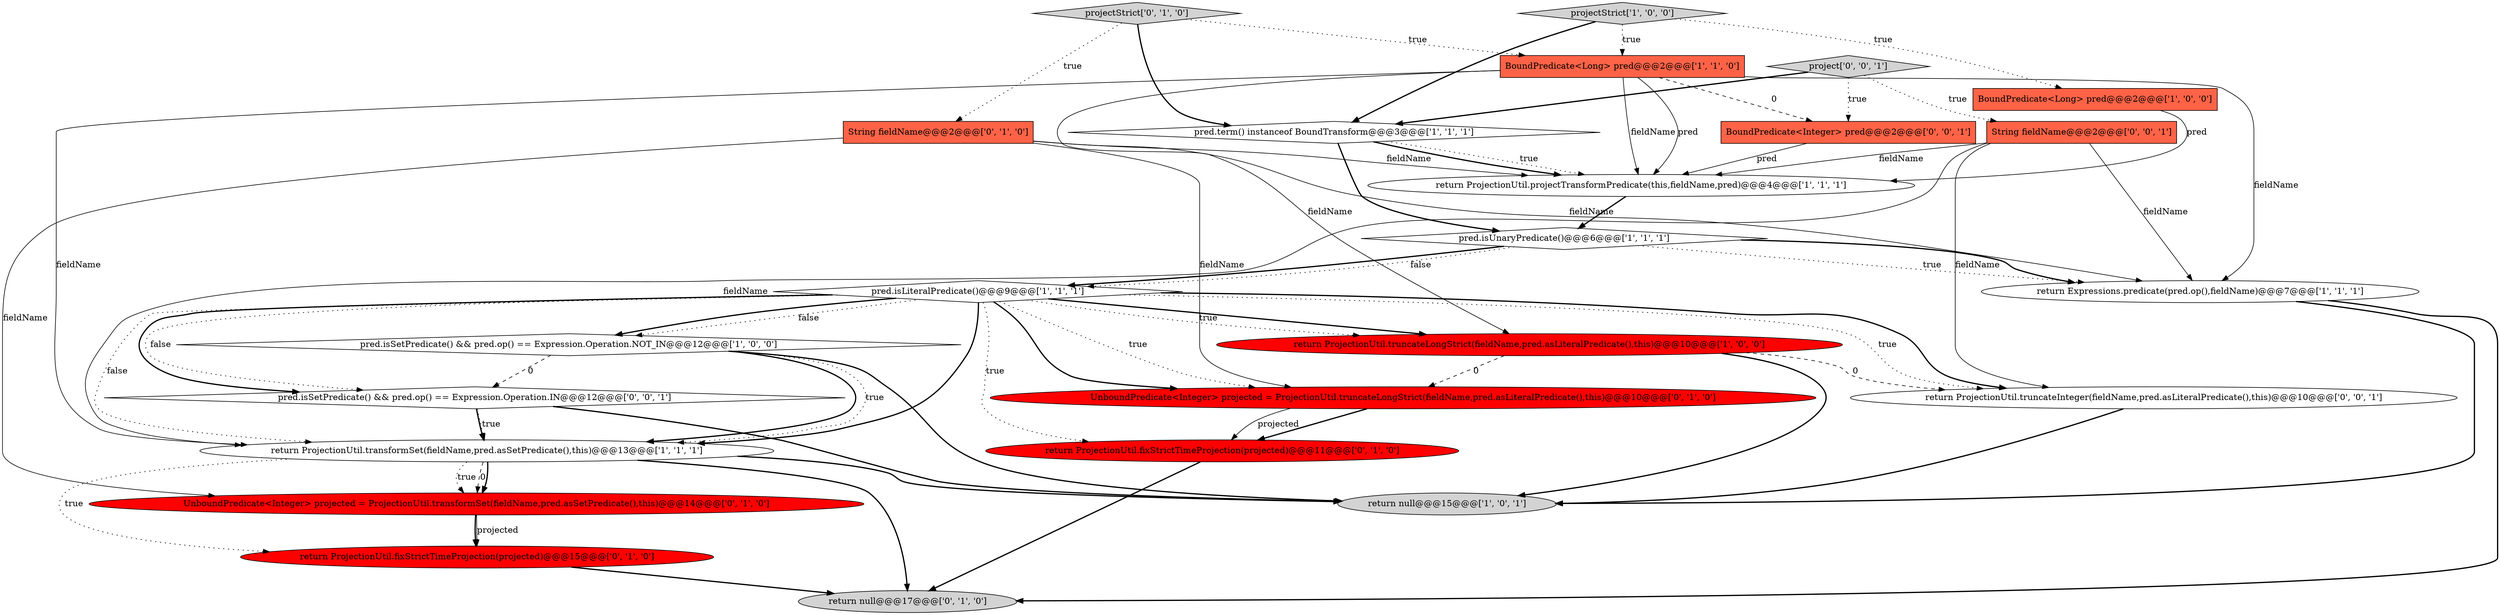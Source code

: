 digraph {
22 [style = filled, label = "BoundPredicate<Integer> pred@@@2@@@['0', '0', '1']", fillcolor = tomato, shape = box image = "AAA0AAABBB3BBB"];
17 [style = filled, label = "return ProjectionUtil.fixStrictTimeProjection(projected)@@@11@@@['0', '1', '0']", fillcolor = red, shape = ellipse image = "AAA1AAABBB2BBB"];
7 [style = filled, label = "return ProjectionUtil.truncateLongStrict(fieldName,pred.asLiteralPredicate(),this)@@@10@@@['1', '0', '0']", fillcolor = red, shape = ellipse image = "AAA1AAABBB1BBB"];
12 [style = filled, label = "return ProjectionUtil.fixStrictTimeProjection(projected)@@@15@@@['0', '1', '0']", fillcolor = red, shape = ellipse image = "AAA1AAABBB2BBB"];
3 [style = filled, label = "BoundPredicate<Long> pred@@@2@@@['1', '0', '0']", fillcolor = tomato, shape = box image = "AAA0AAABBB1BBB"];
4 [style = filled, label = "return ProjectionUtil.projectTransformPredicate(this,fieldName,pred)@@@4@@@['1', '1', '1']", fillcolor = white, shape = ellipse image = "AAA0AAABBB1BBB"];
16 [style = filled, label = "UnboundPredicate<Integer> projected = ProjectionUtil.truncateLongStrict(fieldName,pred.asLiteralPredicate(),this)@@@10@@@['0', '1', '0']", fillcolor = red, shape = ellipse image = "AAA1AAABBB2BBB"];
13 [style = filled, label = "String fieldName@@@2@@@['0', '1', '0']", fillcolor = tomato, shape = box image = "AAA0AAABBB2BBB"];
20 [style = filled, label = "return ProjectionUtil.truncateInteger(fieldName,pred.asLiteralPredicate(),this)@@@10@@@['0', '0', '1']", fillcolor = white, shape = ellipse image = "AAA0AAABBB3BBB"];
0 [style = filled, label = "pred.isLiteralPredicate()@@@9@@@['1', '1', '1']", fillcolor = white, shape = diamond image = "AAA0AAABBB1BBB"];
9 [style = filled, label = "return ProjectionUtil.transformSet(fieldName,pred.asSetPredicate(),this)@@@13@@@['1', '1', '1']", fillcolor = white, shape = ellipse image = "AAA0AAABBB1BBB"];
11 [style = filled, label = "pred.term() instanceof BoundTransform@@@3@@@['1', '1', '1']", fillcolor = white, shape = diamond image = "AAA0AAABBB1BBB"];
8 [style = filled, label = "return null@@@15@@@['1', '0', '1']", fillcolor = lightgray, shape = ellipse image = "AAA0AAABBB1BBB"];
15 [style = filled, label = "return null@@@17@@@['0', '1', '0']", fillcolor = lightgray, shape = ellipse image = "AAA0AAABBB2BBB"];
2 [style = filled, label = "return Expressions.predicate(pred.op(),fieldName)@@@7@@@['1', '1', '1']", fillcolor = white, shape = ellipse image = "AAA0AAABBB1BBB"];
5 [style = filled, label = "pred.isSetPredicate() && pred.op() == Expression.Operation.NOT_IN@@@12@@@['1', '0', '0']", fillcolor = white, shape = diamond image = "AAA0AAABBB1BBB"];
19 [style = filled, label = "String fieldName@@@2@@@['0', '0', '1']", fillcolor = tomato, shape = box image = "AAA0AAABBB3BBB"];
14 [style = filled, label = "projectStrict['0', '1', '0']", fillcolor = lightgray, shape = diamond image = "AAA0AAABBB2BBB"];
6 [style = filled, label = "BoundPredicate<Long> pred@@@2@@@['1', '1', '0']", fillcolor = tomato, shape = box image = "AAA0AAABBB1BBB"];
23 [style = filled, label = "pred.isSetPredicate() && pred.op() == Expression.Operation.IN@@@12@@@['0', '0', '1']", fillcolor = white, shape = diamond image = "AAA0AAABBB3BBB"];
21 [style = filled, label = "project['0', '0', '1']", fillcolor = lightgray, shape = diamond image = "AAA0AAABBB3BBB"];
10 [style = filled, label = "projectStrict['1', '0', '0']", fillcolor = lightgray, shape = diamond image = "AAA0AAABBB1BBB"];
18 [style = filled, label = "UnboundPredicate<Integer> projected = ProjectionUtil.transformSet(fieldName,pred.asSetPredicate(),this)@@@14@@@['0', '1', '0']", fillcolor = red, shape = ellipse image = "AAA1AAABBB2BBB"];
1 [style = filled, label = "pred.isUnaryPredicate()@@@6@@@['1', '1', '1']", fillcolor = white, shape = diamond image = "AAA0AAABBB1BBB"];
5->8 [style = bold, label=""];
18->12 [style = solid, label="projected"];
22->4 [style = solid, label="pred"];
10->6 [style = dotted, label="true"];
9->12 [style = dotted, label="true"];
0->16 [style = bold, label=""];
0->9 [style = bold, label=""];
13->16 [style = solid, label="fieldName"];
5->9 [style = bold, label=""];
19->4 [style = solid, label="fieldName"];
11->1 [style = bold, label=""];
7->16 [style = dashed, label="0"];
5->23 [style = dashed, label="0"];
9->18 [style = dashed, label="0"];
11->4 [style = bold, label=""];
19->2 [style = solid, label="fieldName"];
12->15 [style = bold, label=""];
18->12 [style = bold, label=""];
0->20 [style = dotted, label="true"];
10->3 [style = dotted, label="true"];
7->20 [style = dashed, label="0"];
21->22 [style = dotted, label="true"];
6->9 [style = solid, label="fieldName"];
19->9 [style = solid, label="fieldName"];
11->4 [style = dotted, label="true"];
1->0 [style = bold, label=""];
16->17 [style = bold, label=""];
6->4 [style = solid, label="fieldName"];
7->8 [style = bold, label=""];
9->8 [style = bold, label=""];
0->23 [style = dotted, label="false"];
23->8 [style = bold, label=""];
23->9 [style = dotted, label="true"];
14->13 [style = dotted, label="true"];
6->22 [style = dashed, label="0"];
0->7 [style = bold, label=""];
13->4 [style = solid, label="fieldName"];
0->9 [style = dotted, label="false"];
16->17 [style = solid, label="projected"];
20->8 [style = bold, label=""];
19->20 [style = solid, label="fieldName"];
9->18 [style = bold, label=""];
6->2 [style = solid, label="fieldName"];
0->23 [style = bold, label=""];
21->11 [style = bold, label=""];
9->15 [style = bold, label=""];
21->19 [style = dotted, label="true"];
2->15 [style = bold, label=""];
3->4 [style = solid, label="pred"];
17->15 [style = bold, label=""];
13->2 [style = solid, label="fieldName"];
0->5 [style = dotted, label="false"];
5->9 [style = dotted, label="true"];
0->17 [style = dotted, label="true"];
9->18 [style = dotted, label="true"];
0->20 [style = bold, label=""];
4->1 [style = bold, label=""];
1->2 [style = bold, label=""];
0->16 [style = dotted, label="true"];
13->18 [style = solid, label="fieldName"];
1->2 [style = dotted, label="true"];
6->4 [style = solid, label="pred"];
23->9 [style = bold, label=""];
14->11 [style = bold, label=""];
6->7 [style = solid, label="fieldName"];
2->8 [style = bold, label=""];
1->0 [style = dotted, label="false"];
0->7 [style = dotted, label="true"];
0->5 [style = bold, label=""];
10->11 [style = bold, label=""];
14->6 [style = dotted, label="true"];
}
